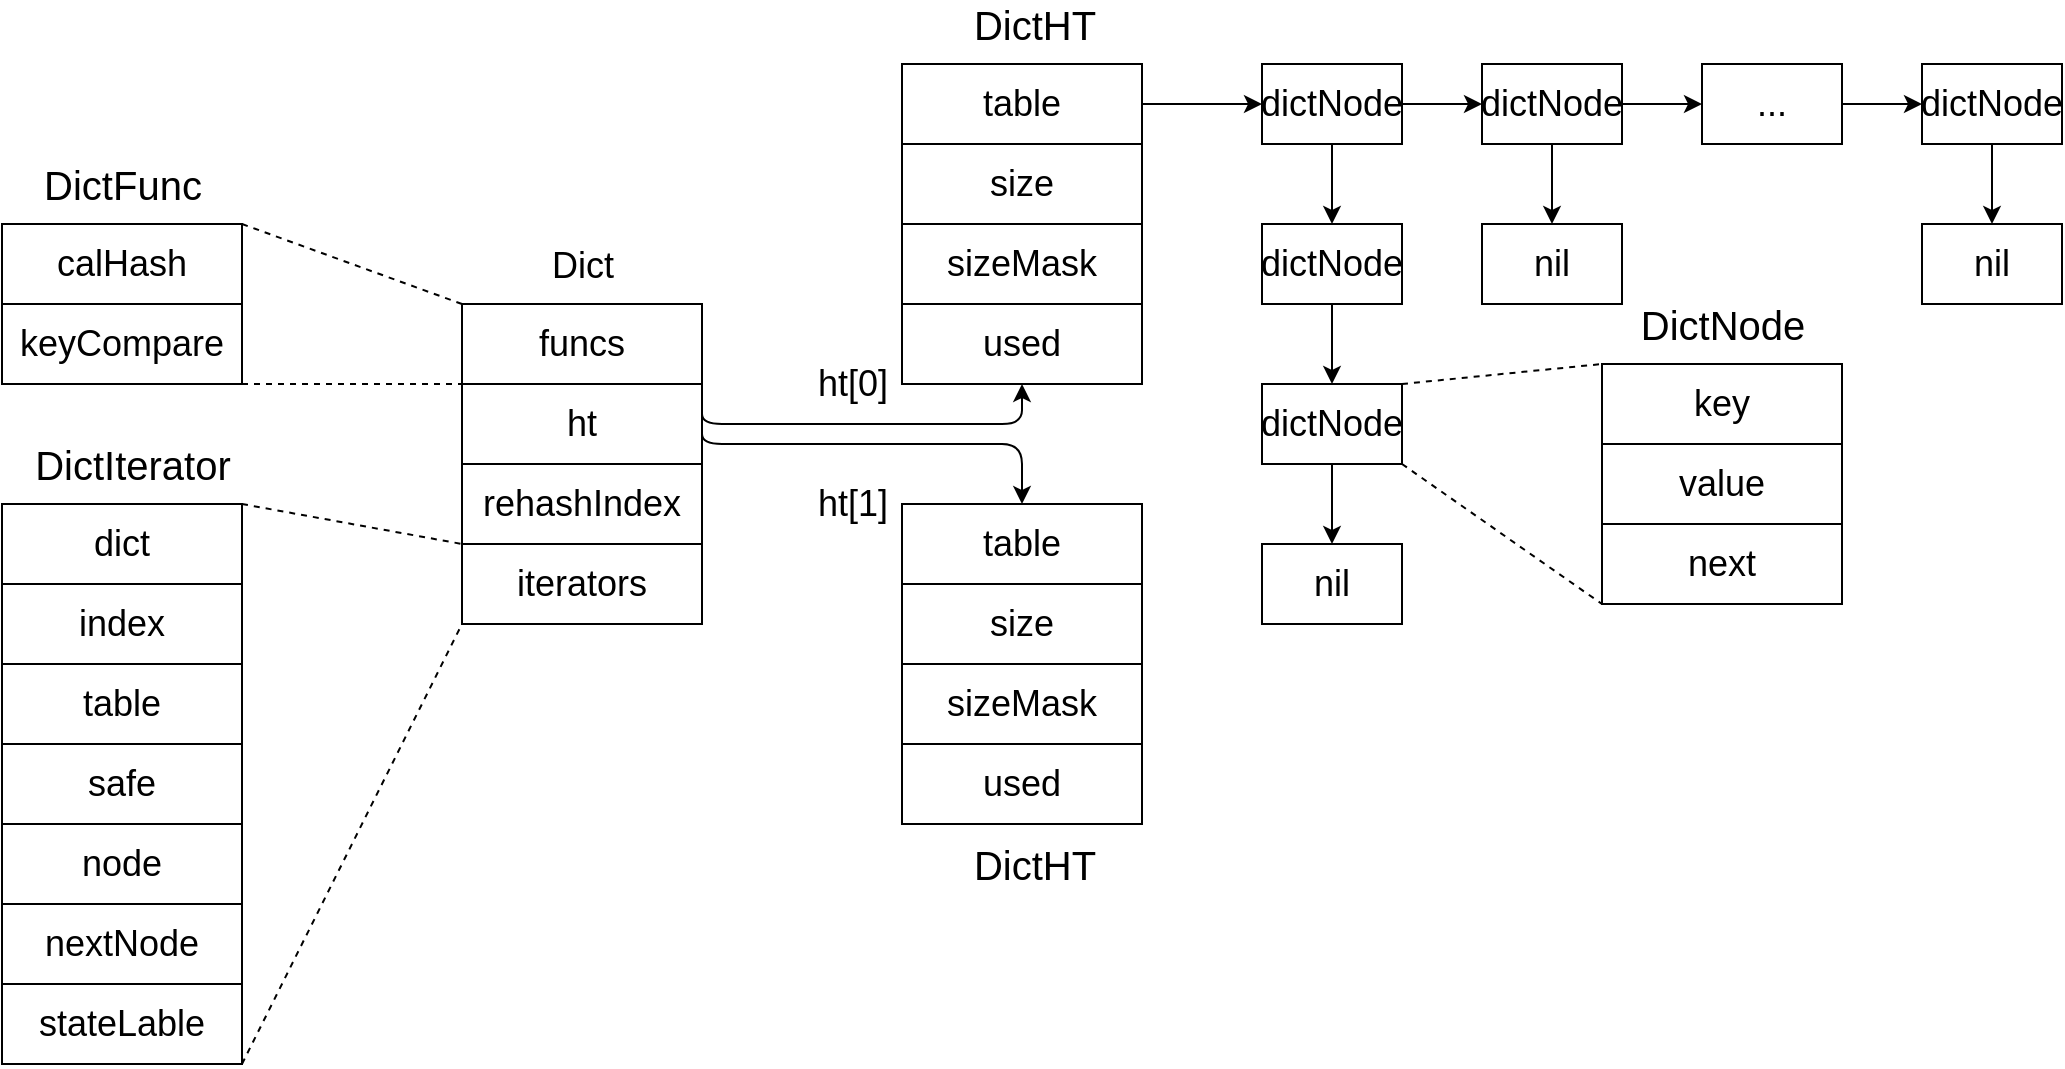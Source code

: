 <mxfile version="13.0.1" type="github"><diagram name="Page-1" id="c7558073-3199-34d8-9f00-42111426c3f3"><mxGraphModel dx="2077" dy="564" grid="1" gridSize="10" guides="1" tooltips="1" connect="1" arrows="1" fold="1" page="1" pageScale="1" pageWidth="826" pageHeight="1169" background="#ffffff" math="0" shadow="0"><root><mxCell id="0"/><mxCell id="1" parent="0"/><mxCell id="fHkkXT_li58weq6w-tBa-96" value="&lt;font style=&quot;font-size: 18px&quot;&gt;funcs&lt;/font&gt;" style="rounded=0;whiteSpace=wrap;html=1;" vertex="1" parent="1"><mxGeometry x="50" y="180" width="120" height="40" as="geometry"/></mxCell><mxCell id="fHkkXT_li58weq6w-tBa-98" value="&lt;font style=&quot;font-size: 18px&quot;&gt;ht&lt;/font&gt;" style="rounded=0;whiteSpace=wrap;html=1;" vertex="1" parent="1"><mxGeometry x="50" y="220" width="120" height="40" as="geometry"/></mxCell><mxCell id="fHkkXT_li58weq6w-tBa-99" value="&lt;font style=&quot;font-size: 18px&quot;&gt;rehashIndex&lt;/font&gt;" style="rounded=0;whiteSpace=wrap;html=1;" vertex="1" parent="1"><mxGeometry x="50" y="260" width="120" height="40" as="geometry"/></mxCell><mxCell id="fHkkXT_li58weq6w-tBa-100" value="&lt;font style=&quot;font-size: 18px&quot;&gt;iterators&lt;/font&gt;" style="rounded=0;whiteSpace=wrap;html=1;" vertex="1" parent="1"><mxGeometry x="50" y="300" width="120" height="40" as="geometry"/></mxCell><mxCell id="fHkkXT_li58weq6w-tBa-101" value="&lt;font style=&quot;font-size: 18px&quot;&gt;Dict&lt;/font&gt;" style="text;html=1;resizable=0;autosize=1;align=center;verticalAlign=middle;points=[];fillColor=none;strokeColor=none;rounded=0;fontSize=20;" vertex="1" parent="1"><mxGeometry x="85" y="150" width="50" height="20" as="geometry"/></mxCell><mxCell id="fHkkXT_li58weq6w-tBa-122" value="" style="edgeStyle=orthogonalEdgeStyle;rounded=0;orthogonalLoop=1;jettySize=auto;html=1;" edge="1" parent="1" source="fHkkXT_li58weq6w-tBa-105" target="fHkkXT_li58weq6w-tBa-121"><mxGeometry relative="1" as="geometry"/></mxCell><mxCell id="fHkkXT_li58weq6w-tBa-105" value="&lt;font style=&quot;font-size: 18px&quot;&gt;table&lt;/font&gt;" style="rounded=0;whiteSpace=wrap;html=1;" vertex="1" parent="1"><mxGeometry x="270" y="60" width="120" height="40" as="geometry"/></mxCell><mxCell id="fHkkXT_li58weq6w-tBa-124" value="" style="edgeStyle=orthogonalEdgeStyle;rounded=0;orthogonalLoop=1;jettySize=auto;html=1;" edge="1" parent="1" source="fHkkXT_li58weq6w-tBa-121" target="fHkkXT_li58weq6w-tBa-123"><mxGeometry relative="1" as="geometry"/></mxCell><mxCell id="fHkkXT_li58weq6w-tBa-130" value="" style="edgeStyle=orthogonalEdgeStyle;rounded=0;orthogonalLoop=1;jettySize=auto;html=1;" edge="1" parent="1" source="fHkkXT_li58weq6w-tBa-121" target="fHkkXT_li58weq6w-tBa-129"><mxGeometry relative="1" as="geometry"/></mxCell><mxCell id="fHkkXT_li58weq6w-tBa-121" value="&lt;font style=&quot;font-size: 18px&quot;&gt;dictNode&lt;/font&gt;" style="rounded=0;whiteSpace=wrap;html=1;" vertex="1" parent="1"><mxGeometry x="450" y="60" width="70" height="40" as="geometry"/></mxCell><mxCell id="fHkkXT_li58weq6w-tBa-132" value="" style="edgeStyle=orthogonalEdgeStyle;rounded=0;orthogonalLoop=1;jettySize=auto;html=1;" edge="1" parent="1" source="fHkkXT_li58weq6w-tBa-129" target="fHkkXT_li58weq6w-tBa-131"><mxGeometry relative="1" as="geometry"/></mxCell><mxCell id="fHkkXT_li58weq6w-tBa-129" value="&lt;font style=&quot;font-size: 18px&quot;&gt;dictNode&lt;/font&gt;" style="rounded=0;whiteSpace=wrap;html=1;" vertex="1" parent="1"><mxGeometry x="450" y="140" width="70" height="40" as="geometry"/></mxCell><mxCell id="fHkkXT_li58weq6w-tBa-134" value="" style="edgeStyle=orthogonalEdgeStyle;rounded=0;orthogonalLoop=1;jettySize=auto;html=1;" edge="1" parent="1" source="fHkkXT_li58weq6w-tBa-131" target="fHkkXT_li58weq6w-tBa-133"><mxGeometry relative="1" as="geometry"/></mxCell><mxCell id="fHkkXT_li58weq6w-tBa-131" value="&lt;font style=&quot;font-size: 18px&quot;&gt;dictNode&lt;/font&gt;" style="rounded=0;whiteSpace=wrap;html=1;" vertex="1" parent="1"><mxGeometry x="450" y="220" width="70" height="40" as="geometry"/></mxCell><mxCell id="fHkkXT_li58weq6w-tBa-133" value="&lt;font style=&quot;font-size: 18px&quot;&gt;nil&lt;br&gt;&lt;/font&gt;" style="rounded=0;whiteSpace=wrap;html=1;" vertex="1" parent="1"><mxGeometry x="450" y="300" width="70" height="40" as="geometry"/></mxCell><mxCell id="fHkkXT_li58weq6w-tBa-126" value="" style="edgeStyle=orthogonalEdgeStyle;rounded=0;orthogonalLoop=1;jettySize=auto;html=1;" edge="1" parent="1" source="fHkkXT_li58weq6w-tBa-123" target="fHkkXT_li58weq6w-tBa-125"><mxGeometry relative="1" as="geometry"/></mxCell><mxCell id="fHkkXT_li58weq6w-tBa-136" value="" style="edgeStyle=orthogonalEdgeStyle;rounded=0;orthogonalLoop=1;jettySize=auto;html=1;" edge="1" parent="1" source="fHkkXT_li58weq6w-tBa-123" target="fHkkXT_li58weq6w-tBa-135"><mxGeometry relative="1" as="geometry"/></mxCell><mxCell id="fHkkXT_li58weq6w-tBa-123" value="&lt;font style=&quot;font-size: 18px&quot;&gt;dictNode&lt;/font&gt;" style="rounded=0;whiteSpace=wrap;html=1;" vertex="1" parent="1"><mxGeometry x="560" y="60" width="70" height="40" as="geometry"/></mxCell><mxCell id="fHkkXT_li58weq6w-tBa-135" value="&lt;font style=&quot;font-size: 18px&quot;&gt;nil&lt;/font&gt;" style="rounded=0;whiteSpace=wrap;html=1;" vertex="1" parent="1"><mxGeometry x="560" y="140" width="70" height="40" as="geometry"/></mxCell><mxCell id="fHkkXT_li58weq6w-tBa-128" value="" style="edgeStyle=orthogonalEdgeStyle;rounded=0;orthogonalLoop=1;jettySize=auto;html=1;" edge="1" parent="1" source="fHkkXT_li58weq6w-tBa-125" target="fHkkXT_li58weq6w-tBa-127"><mxGeometry relative="1" as="geometry"/></mxCell><mxCell id="fHkkXT_li58weq6w-tBa-125" value="&lt;font style=&quot;font-size: 18px&quot;&gt;...&lt;/font&gt;" style="rounded=0;whiteSpace=wrap;html=1;" vertex="1" parent="1"><mxGeometry x="670" y="60" width="70" height="40" as="geometry"/></mxCell><mxCell id="fHkkXT_li58weq6w-tBa-138" value="" style="edgeStyle=orthogonalEdgeStyle;rounded=0;orthogonalLoop=1;jettySize=auto;html=1;" edge="1" parent="1" source="fHkkXT_li58weq6w-tBa-127" target="fHkkXT_li58weq6w-tBa-137"><mxGeometry relative="1" as="geometry"/></mxCell><mxCell id="fHkkXT_li58weq6w-tBa-127" value="&lt;font style=&quot;font-size: 18px&quot;&gt;dictNode&lt;/font&gt;" style="rounded=0;whiteSpace=wrap;html=1;" vertex="1" parent="1"><mxGeometry x="780" y="60" width="70" height="40" as="geometry"/></mxCell><mxCell id="fHkkXT_li58weq6w-tBa-137" value="&lt;font style=&quot;font-size: 18px&quot;&gt;nil&lt;/font&gt;" style="rounded=0;whiteSpace=wrap;html=1;" vertex="1" parent="1"><mxGeometry x="780" y="140" width="70" height="40" as="geometry"/></mxCell><mxCell id="fHkkXT_li58weq6w-tBa-106" value="&lt;font style=&quot;font-size: 18px&quot;&gt;size&lt;/font&gt;" style="rounded=0;whiteSpace=wrap;html=1;" vertex="1" parent="1"><mxGeometry x="270" y="100" width="120" height="40" as="geometry"/></mxCell><mxCell id="fHkkXT_li58weq6w-tBa-107" value="&lt;font style=&quot;font-size: 18px&quot;&gt;sizeMask&lt;/font&gt;" style="rounded=0;whiteSpace=wrap;html=1;" vertex="1" parent="1"><mxGeometry x="270" y="140" width="120" height="40" as="geometry"/></mxCell><mxCell id="fHkkXT_li58weq6w-tBa-108" value="&lt;font style=&quot;font-size: 18px&quot;&gt;used&lt;/font&gt;" style="rounded=0;whiteSpace=wrap;html=1;" vertex="1" parent="1"><mxGeometry x="270" y="180" width="120" height="40" as="geometry"/></mxCell><mxCell id="fHkkXT_li58weq6w-tBa-111" value="" style="edgeStyle=segmentEdgeStyle;endArrow=classic;html=1;exitX=1;exitY=0.25;exitDx=0;exitDy=0;" edge="1" parent="1" source="fHkkXT_li58weq6w-tBa-98"><mxGeometry width="50" height="50" relative="1" as="geometry"><mxPoint x="280" y="270" as="sourcePoint"/><mxPoint x="330" y="220" as="targetPoint"/><Array as="points"><mxPoint x="170" y="240"/><mxPoint x="330" y="240"/></Array></mxGeometry></mxCell><mxCell id="fHkkXT_li58weq6w-tBa-112" value="" style="edgeStyle=segmentEdgeStyle;endArrow=classic;html=1;exitX=1;exitY=0.25;exitDx=0;exitDy=0;" edge="1" parent="1"><mxGeometry width="50" height="50" relative="1" as="geometry"><mxPoint x="170" y="240" as="sourcePoint"/><mxPoint x="330" y="280" as="targetPoint"/><Array as="points"><mxPoint x="170" y="250"/><mxPoint x="330" y="250"/></Array></mxGeometry></mxCell><mxCell id="fHkkXT_li58weq6w-tBa-113" value="&lt;font style=&quot;font-size: 18px&quot;&gt;table&lt;/font&gt;" style="rounded=0;whiteSpace=wrap;html=1;" vertex="1" parent="1"><mxGeometry x="270" y="280" width="120" height="40" as="geometry"/></mxCell><mxCell id="fHkkXT_li58weq6w-tBa-114" value="&lt;font style=&quot;font-size: 18px&quot;&gt;size&lt;/font&gt;" style="rounded=0;whiteSpace=wrap;html=1;" vertex="1" parent="1"><mxGeometry x="270" y="320" width="120" height="40" as="geometry"/></mxCell><mxCell id="fHkkXT_li58weq6w-tBa-115" value="&lt;font style=&quot;font-size: 18px&quot;&gt;sizeMask&lt;/font&gt;" style="rounded=0;whiteSpace=wrap;html=1;" vertex="1" parent="1"><mxGeometry x="270" y="360" width="120" height="40" as="geometry"/></mxCell><mxCell id="fHkkXT_li58weq6w-tBa-116" value="&lt;span style=&quot;font-size: 18px&quot;&gt;used&lt;/span&gt;" style="rounded=0;whiteSpace=wrap;html=1;" vertex="1" parent="1"><mxGeometry x="270" y="400" width="120" height="40" as="geometry"/></mxCell><mxCell id="fHkkXT_li58weq6w-tBa-118" value="&lt;font style=&quot;font-size: 20px&quot;&gt;DictHT&lt;/font&gt;" style="text;html=1;align=center;verticalAlign=middle;resizable=0;points=[];autosize=1;" vertex="1" parent="1"><mxGeometry x="296" y="30" width="80" height="20" as="geometry"/></mxCell><mxCell id="fHkkXT_li58weq6w-tBa-119" value="&lt;font style=&quot;font-size: 18px&quot;&gt;ht[0]&lt;/font&gt;" style="text;html=1;align=center;verticalAlign=middle;resizable=0;points=[];autosize=1;" vertex="1" parent="1"><mxGeometry x="220" y="210" width="50" height="20" as="geometry"/></mxCell><mxCell id="fHkkXT_li58weq6w-tBa-120" value="&lt;font style=&quot;font-size: 18px&quot;&gt;ht[1]&lt;/font&gt;" style="text;html=1;align=center;verticalAlign=middle;resizable=0;points=[];autosize=1;" vertex="1" parent="1"><mxGeometry x="220" y="270" width="50" height="20" as="geometry"/></mxCell><mxCell id="fHkkXT_li58weq6w-tBa-139" value="" style="endArrow=none;dashed=1;html=1;entryX=0;entryY=0;entryDx=0;entryDy=0;" edge="1" parent="1" target="fHkkXT_li58weq6w-tBa-140"><mxGeometry width="50" height="50" relative="1" as="geometry"><mxPoint x="520" y="220" as="sourcePoint"/><mxPoint x="630" y="200" as="targetPoint"/></mxGeometry></mxCell><mxCell id="fHkkXT_li58weq6w-tBa-140" value="&lt;font style=&quot;font-size: 18px&quot;&gt;key&lt;/font&gt;" style="rounded=0;whiteSpace=wrap;html=1;" vertex="1" parent="1"><mxGeometry x="620" y="210" width="120" height="40" as="geometry"/></mxCell><mxCell id="fHkkXT_li58weq6w-tBa-141" value="&lt;font style=&quot;font-size: 18px&quot;&gt;value&lt;/font&gt;" style="rounded=0;whiteSpace=wrap;html=1;" vertex="1" parent="1"><mxGeometry x="620" y="250" width="120" height="40" as="geometry"/></mxCell><mxCell id="fHkkXT_li58weq6w-tBa-142" value="&lt;font style=&quot;font-size: 18px&quot;&gt;next&lt;/font&gt;" style="rounded=0;whiteSpace=wrap;html=1;" vertex="1" parent="1"><mxGeometry x="620" y="290" width="120" height="40" as="geometry"/></mxCell><mxCell id="fHkkXT_li58weq6w-tBa-144" value="" style="endArrow=none;dashed=1;html=1;entryX=0;entryY=1;entryDx=0;entryDy=0;" edge="1" parent="1" target="fHkkXT_li58weq6w-tBa-142"><mxGeometry width="50" height="50" relative="1" as="geometry"><mxPoint x="520" y="260" as="sourcePoint"/><mxPoint x="620" y="340" as="targetPoint"/></mxGeometry></mxCell><mxCell id="fHkkXT_li58weq6w-tBa-145" value="" style="endArrow=none;dashed=1;html=1;" edge="1" parent="1"><mxGeometry width="50" height="50" relative="1" as="geometry"><mxPoint x="50" y="180" as="sourcePoint"/><mxPoint x="-60" y="140" as="targetPoint"/></mxGeometry></mxCell><mxCell id="fHkkXT_li58weq6w-tBa-146" value="&lt;font style=&quot;font-size: 18px&quot;&gt;calHash&lt;/font&gt;" style="rounded=0;whiteSpace=wrap;html=1;" vertex="1" parent="1"><mxGeometry x="-180" y="140" width="120" height="40" as="geometry"/></mxCell><mxCell id="fHkkXT_li58weq6w-tBa-147" value="&lt;span style=&quot;font-size: 18px&quot;&gt;keyCompare&lt;/span&gt;" style="rounded=0;whiteSpace=wrap;html=1;" vertex="1" parent="1"><mxGeometry x="-180" y="180" width="120" height="40" as="geometry"/></mxCell><mxCell id="fHkkXT_li58weq6w-tBa-150" value="" style="endArrow=none;dashed=1;html=1;exitX=1;exitY=1;exitDx=0;exitDy=0;" edge="1" parent="1" source="fHkkXT_li58weq6w-tBa-147"><mxGeometry width="50" height="50" relative="1" as="geometry"><mxPoint y="270" as="sourcePoint"/><mxPoint x="50" y="220" as="targetPoint"/></mxGeometry></mxCell><mxCell id="fHkkXT_li58weq6w-tBa-151" value="&lt;font style=&quot;font-size: 20px&quot;&gt;DictNode&lt;/font&gt;" style="text;html=1;align=center;verticalAlign=middle;resizable=0;points=[];autosize=1;" vertex="1" parent="1"><mxGeometry x="630" y="180" width="100" height="20" as="geometry"/></mxCell><mxCell id="fHkkXT_li58weq6w-tBa-152" value="&lt;font style=&quot;font-size: 20px&quot;&gt;DictHT&lt;/font&gt;" style="text;html=1;align=center;verticalAlign=middle;resizable=0;points=[];autosize=1;" vertex="1" parent="1"><mxGeometry x="296" y="450" width="80" height="20" as="geometry"/></mxCell><mxCell id="fHkkXT_li58weq6w-tBa-153" value="&lt;font style=&quot;font-size: 20px&quot;&gt;DictFunc&lt;/font&gt;" style="text;html=1;align=center;verticalAlign=middle;resizable=0;points=[];autosize=1;" vertex="1" parent="1"><mxGeometry x="-165" y="110" width="90" height="20" as="geometry"/></mxCell><mxCell id="fHkkXT_li58weq6w-tBa-154" value="&lt;font style=&quot;font-size: 18px&quot;&gt;dict&lt;/font&gt;" style="rounded=0;whiteSpace=wrap;html=1;" vertex="1" parent="1"><mxGeometry x="-180" y="280" width="120" height="40" as="geometry"/></mxCell><mxCell id="fHkkXT_li58weq6w-tBa-155" value="&lt;font style=&quot;font-size: 18px&quot;&gt;index&lt;/font&gt;" style="rounded=0;whiteSpace=wrap;html=1;" vertex="1" parent="1"><mxGeometry x="-180" y="320" width="120" height="40" as="geometry"/></mxCell><mxCell id="fHkkXT_li58weq6w-tBa-156" value="&lt;font style=&quot;font-size: 18px&quot;&gt;table&lt;/font&gt;" style="rounded=0;whiteSpace=wrap;html=1;" vertex="1" parent="1"><mxGeometry x="-180" y="360" width="120" height="40" as="geometry"/></mxCell><mxCell id="fHkkXT_li58weq6w-tBa-157" value="&lt;font style=&quot;font-size: 18px&quot;&gt;safe&lt;/font&gt;" style="rounded=0;whiteSpace=wrap;html=1;" vertex="1" parent="1"><mxGeometry x="-180" y="400" width="120" height="40" as="geometry"/></mxCell><mxCell id="fHkkXT_li58weq6w-tBa-158" value="&lt;span style=&quot;font-size: 18px&quot;&gt;node&lt;/span&gt;" style="rounded=0;whiteSpace=wrap;html=1;" vertex="1" parent="1"><mxGeometry x="-180" y="440" width="120" height="40" as="geometry"/></mxCell><mxCell id="fHkkXT_li58weq6w-tBa-159" value="&lt;font style=&quot;font-size: 18px&quot;&gt;nextNode&lt;/font&gt;" style="rounded=0;whiteSpace=wrap;html=1;" vertex="1" parent="1"><mxGeometry x="-180" y="480" width="120" height="40" as="geometry"/></mxCell><mxCell id="fHkkXT_li58weq6w-tBa-160" value="&lt;font style=&quot;font-size: 18px&quot;&gt;stateLable&lt;/font&gt;" style="rounded=0;whiteSpace=wrap;html=1;" vertex="1" parent="1"><mxGeometry x="-180" y="520" width="120" height="40" as="geometry"/></mxCell><mxCell id="fHkkXT_li58weq6w-tBa-161" value="" style="endArrow=none;dashed=1;html=1;exitX=1;exitY=0;exitDx=0;exitDy=0;" edge="1" parent="1" source="fHkkXT_li58weq6w-tBa-154"><mxGeometry width="50" height="50" relative="1" as="geometry"><mxPoint y="350" as="sourcePoint"/><mxPoint x="50" y="300" as="targetPoint"/></mxGeometry></mxCell><mxCell id="fHkkXT_li58weq6w-tBa-162" value="" style="endArrow=none;dashed=1;html=1;exitX=1;exitY=1;exitDx=0;exitDy=0;" edge="1" parent="1" source="fHkkXT_li58weq6w-tBa-160"><mxGeometry width="50" height="50" relative="1" as="geometry"><mxPoint y="390" as="sourcePoint"/><mxPoint x="50" y="340" as="targetPoint"/></mxGeometry></mxCell><mxCell id="fHkkXT_li58weq6w-tBa-163" value="&lt;font style=&quot;font-size: 20px&quot;&gt;DictIterator&lt;/font&gt;" style="text;html=1;align=center;verticalAlign=middle;resizable=0;points=[];autosize=1;" vertex="1" parent="1"><mxGeometry x="-170" y="250" width="110" height="20" as="geometry"/></mxCell></root></mxGraphModel></diagram></mxfile>